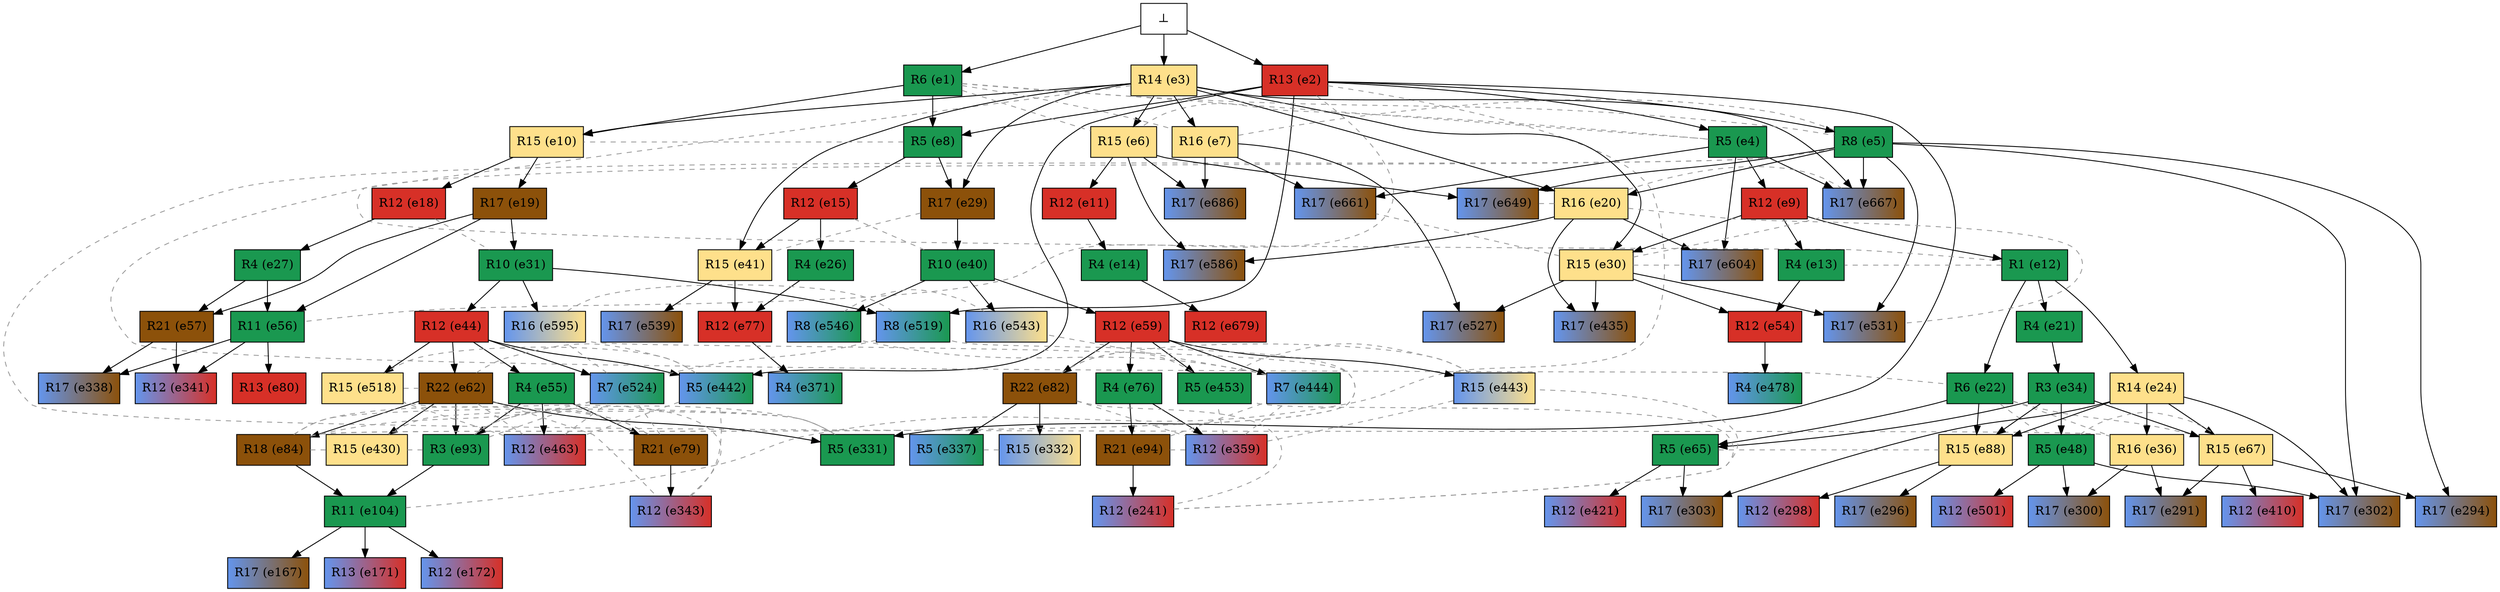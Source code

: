 digraph test {
  e2 -> e4;
  e2 -> e5;
  e3 -> e6;
  e3 -> e7;
  e1 -> e8;
  e2 -> e8;
  e4 -> e9;
  e1 -> e10;
  e3 -> e10;
  e6 -> e11;
  e9 -> e12;
  e9 -> e13;
  e11 -> e14;
  e8 -> e15;
  e10 -> e18;
  e10 -> e19;
  e3 -> e20;
  e5 -> e20;
  e12 -> e21;
  e12 -> e22;
  e12 -> e24;
  e15 -> e26;
  e18 -> e27;
  e3 -> e29;
  e8 -> e29;
  e3 -> e30;
  e9 -> e30;
  e19 -> e31;
  e21 -> e34;
  e24 -> e36;
  e29 -> e40;
  e3 -> e41;
  e15 -> e41;
  e31 -> e44;
  e34 -> e48;
  e13 -> e54;
  e30 -> e54;
  e44 -> e55;
  e19 -> e56;
  e27 -> e56;
  e19 -> e57;
  e27 -> e57;
  e40 -> e59;
  e44 -> e62;
  e22 -> e65;
  e34 -> e65;
  e24 -> e67;
  e34 -> e67;
  e59 -> e76;
  e26 -> e77;
  e41 -> e77;
  e55 -> e79;
  e56 -> e80;
  e59 -> e82;
  e62 -> e84;
  e22 -> e88;
  e24 -> e88;
  e34 -> e88;
  e55 -> e93;
  e62 -> e93;
  e76 -> e94;
  e84 -> e104;
  e93 -> e104;
  e104 -> e167;
  e104 -> e171;
  e104 -> e172;
  e94 -> e241;
  e36 -> e291;
  e67 -> e291;
  e5 -> e294;
  e67 -> e294;
  e88 -> e296;
  e88 -> e298;
  e36 -> e300;
  e48 -> e300;
  e5 -> e302;
  e24 -> e302;
  e48 -> e302;
  e24 -> e303;
  e65 -> e303;
  e2 -> e331;
  e62 -> e331;
  e82 -> e332;
  e82 -> e337;
  e56 -> e338;
  e57 -> e338;
  e56 -> e341;
  e57 -> e341;
  e79 -> e343;
  e76 -> e359;
  e77 -> e371;
  e67 -> e410;
  e65 -> e421;
  e62 -> e430;
  e20 -> e435;
  e30 -> e435;
  e2 -> e442;
  e44 -> e442;
  e59 -> e443;
  e59 -> e444;
  e59 -> e453;
  e55 -> e463;
  e54 -> e478;
  e48 -> e501;
  e44 -> e518;
  e2 -> e519;
  e31 -> e519;
  e44 -> e524;
  e7 -> e527;
  e30 -> e527;
  e5 -> e531;
  e30 -> e531;
  e41 -> e539;
  e40 -> e543;
  e40 -> e546;
  e6 -> e586;
  e20 -> e586;
  e31 -> e595;
  e4 -> e604;
  e20 -> e604;
  e5 -> e649;
  e6 -> e649;
  e4 -> e661;
  e7 -> e661;
  e3 -> e667;
  e4 -> e667;
  e5 -> e667;
  e14 -> e679;
  e6 -> e686;
  e7 -> e686;
  e0 -> e1;
  e0 -> e2;
  e0 -> e3;

//conflicts
  e1 -> e4 [arrowhead=none color=gray60 style=dashed constraint=false];
  e1 -> e5 [arrowhead=none color=gray60 style=dashed constraint=false];
  e1 -> e6 [arrowhead=none color=gray60 style=dashed constraint=false];
  e1 -> e7 [arrowhead=none color=gray60 style=dashed constraint=false];
  e2 -> e56 [arrowhead=none color=gray60 style=dashed constraint=false];
  e2 -> e104 [arrowhead=none color=gray60 style=dashed constraint=false];
  e3 -> e12 [arrowhead=none color=gray60 style=dashed constraint=false];
  e4 -> e6 [arrowhead=none color=gray60 style=dashed constraint=false];
  e5 -> e7 [arrowhead=none color=gray60 style=dashed constraint=false];
  e5 -> e22 [arrowhead=none color=gray60 style=dashed constraint=false];
  e5 -> e36 [arrowhead=none color=gray60 style=dashed constraint=false];
  e8 -> e10 [arrowhead=none color=gray60 style=dashed constraint=false];
  e12 -> e13 [arrowhead=none color=gray60 style=dashed constraint=false];
  e15 -> e40 [arrowhead=none color=gray60 style=dashed constraint=false];
  e18 -> e31 [arrowhead=none color=gray60 style=dashed constraint=false];
  e20 -> e531 [arrowhead=none color=gray60 style=dashed constraint=false];
  e20 -> e649 [arrowhead=none color=gray60 style=dashed constraint=false];
  e20 -> e667 [arrowhead=none color=gray60 style=dashed constraint=false];
  e22 -> e36 [arrowhead=none color=gray60 style=dashed constraint=false];
  e22 -> e48 [arrowhead=none color=gray60 style=dashed constraint=false];
  e22 -> e67 [arrowhead=none color=gray60 style=dashed constraint=false];
  e29 -> e41 [arrowhead=none color=gray60 style=dashed constraint=false];
  e30 -> e604 [arrowhead=none color=gray60 style=dashed constraint=false];
  e30 -> e661 [arrowhead=none color=gray60 style=dashed constraint=false];
  e30 -> e667 [arrowhead=none color=gray60 style=dashed constraint=false];
  e48 -> e67 [arrowhead=none color=gray60 style=dashed constraint=false];
  e62 -> e343 [arrowhead=none color=gray60 style=dashed constraint=false];
  e62 -> e442 [arrowhead=none color=gray60 style=dashed constraint=false];
  e62 -> e463 [arrowhead=none color=gray60 style=dashed constraint=false];
  e62 -> e518 [arrowhead=none color=gray60 style=dashed constraint=false];
  e65 -> e88 [arrowhead=none color=gray60 style=dashed constraint=false];
  e79 -> e84 [arrowhead=none color=gray60 style=dashed constraint=false];
  e79 -> e93 [arrowhead=none color=gray60 style=dashed constraint=false];
  e79 -> e463 [arrowhead=none color=gray60 style=dashed constraint=false];
  e79 -> e524 [arrowhead=none color=gray60 style=dashed constraint=false];
  e82 -> e241 [arrowhead=none color=gray60 style=dashed constraint=false];
  e82 -> e359 [arrowhead=none color=gray60 style=dashed constraint=false];
  e82 -> e443 [arrowhead=none color=gray60 style=dashed constraint=false];
  e82 -> e453 [arrowhead=none color=gray60 style=dashed constraint=false];
  e84 -> e331 [arrowhead=none color=gray60 style=dashed constraint=false];
  e84 -> e430 [arrowhead=none color=gray60 style=dashed constraint=false];
  e84 -> e519 [arrowhead=none color=gray60 style=dashed constraint=false];
  e84 -> e524 [arrowhead=none color=gray60 style=dashed constraint=false];
  e84 -> e595 [arrowhead=none color=gray60 style=dashed constraint=false];
  e93 -> e331 [arrowhead=none color=gray60 style=dashed constraint=false];
  e93 -> e430 [arrowhead=none color=gray60 style=dashed constraint=false];
  e93 -> e524 [arrowhead=none color=gray60 style=dashed constraint=false];
  e94 -> e359 [arrowhead=none color=gray60 style=dashed constraint=false];
  e94 -> e444 [arrowhead=none color=gray60 style=dashed constraint=false];
  e241 -> e443 [arrowhead=none color=gray60 style=dashed constraint=false];
  e241 -> e453 [arrowhead=none color=gray60 style=dashed constraint=false];
  e331 -> e430 [arrowhead=none color=gray60 style=dashed constraint=false];
  e332 -> e337 [arrowhead=none color=gray60 style=dashed constraint=false];
  e343 -> e442 [arrowhead=none color=gray60 style=dashed constraint=false];
  e343 -> e518 [arrowhead=none color=gray60 style=dashed constraint=false];
  e359 -> e443 [arrowhead=none color=gray60 style=dashed constraint=false];
  e359 -> e444 [arrowhead=none color=gray60 style=dashed constraint=false];
  e359 -> e453 [arrowhead=none color=gray60 style=dashed constraint=false];
  e442 -> e463 [arrowhead=none color=gray60 style=dashed constraint=false];
  e442 -> e518 [arrowhead=none color=gray60 style=dashed constraint=false];
  e443 -> e453 [arrowhead=none color=gray60 style=dashed constraint=false];
  e444 -> e543 [arrowhead=none color=gray60 style=dashed constraint=false];
  e444 -> e546 [arrowhead=none color=gray60 style=dashed constraint=false];
  e463 -> e518 [arrowhead=none color=gray60 style=dashed constraint=false];
  e463 -> e524 [arrowhead=none color=gray60 style=dashed constraint=false];
  e519 -> e524 [arrowhead=none color=gray60 style=dashed constraint=false];
  e519 -> e595 [arrowhead=none color=gray60 style=dashed constraint=false];
  e524 -> e595 [arrowhead=none color=gray60 style=dashed constraint=false];
  e543 -> e546 [arrowhead=none color=gray60 style=dashed constraint=false];

  e1 [color="black" fillcolor="#1a9850:#1a9850" label="R6 (e1)" shape=box style=filled];
  e2 [color="black" fillcolor="#d73027:#d73027" label="R13 (e2)" shape=box style=filled];
  e3 [color="black" fillcolor="#fee08b:#fee08b" label="R14 (e3)" shape=box style=filled];
  e4 [color="black" fillcolor="#1a9850:#1a9850" label="R5 (e4)" shape=box style=filled];
  e5 [color="black" fillcolor="#1a9850:#1a9850" label="R8 (e5)" shape=box style=filled];
  e6 [color="black" fillcolor="#fee08b:#fee08b" label="R15 (e6)" shape=box style=filled];
  e7 [color="black" fillcolor="#fee08b:#fee08b" label="R16 (e7)" shape=box style=filled];
  e8 [color="black" fillcolor="#1a9850:#1a9850" label="R5 (e8)" shape=box style=filled];
  e9 [color="black" fillcolor="#d73027:#d73027" label="R12 (e9)" shape=box style=filled];
  e10 [color="black" fillcolor="#fee08b:#fee08b" label="R15 (e10)" shape=box style=filled];
  e11 [color="black" fillcolor="#d73027:#d73027" label="R12 (e11)" shape=box style=filled];
  e12 [color="black" fillcolor="#1a9850:#1a9850" label="R1 (e12)" shape=box style=filled];
  e13 [color="black" fillcolor="#1a9850:#1a9850" label="R4 (e13)" shape=box style=filled];
  e14 [color="black" fillcolor="#1a9850:#1a9850" label="R4 (e14)" shape=box style=filled];
  e15 [color="black" fillcolor="#d73027:#d73027" label="R12 (e15)" shape=box style=filled];
  e18 [color="black" fillcolor="#d73027:#d73027" label="R12 (e18)" shape=box style=filled];
  e19 [color="black" fillcolor="#8c510a:#8c510a" label="R17 (e19)" shape=box style=filled];
  e20 [color="black" fillcolor="#fee08b:#fee08b" label="R16 (e20)" shape=box style=filled];
  e21 [color="black" fillcolor="#1a9850:#1a9850" label="R4 (e21)" shape=box style=filled];
  e22 [color="black" fillcolor="#1a9850:#1a9850" label="R6 (e22)" shape=box style=filled];
  e24 [color="black" fillcolor="#fee08b:#fee08b" label="R14 (e24)" shape=box style=filled];
  e26 [color="black" fillcolor="#1a9850:#1a9850" label="R4 (e26)" shape=box style=filled];
  e27 [color="black" fillcolor="#1a9850:#1a9850" label="R4 (e27)" shape=box style=filled];
  e29 [color="black" fillcolor="#8c510a:#8c510a" label="R17 (e29)" shape=box style=filled];
  e30 [color="black" fillcolor="#fee08b:#fee08b" label="R15 (e30)" shape=box style=filled];
  e31 [color="black" fillcolor="#1a9850:#1a9850" label="R10 (e31)" shape=box style=filled];
  e34 [color="black" fillcolor="#1a9850:#1a9850" label="R3 (e34)" shape=box style=filled];
  e36 [color="black" fillcolor="#fee08b:#fee08b" label="R16 (e36)" shape=box style=filled];
  e40 [color="black" fillcolor="#1a9850:#1a9850" label="R10 (e40)" shape=box style=filled];
  e41 [color="black" fillcolor="#fee08b:#fee08b" label="R15 (e41)" shape=box style=filled];
  e44 [color="black" fillcolor="#d73027:#d73027" label="R12 (e44)" shape=box style=filled];
  e48 [color="black" fillcolor="#1a9850:#1a9850" label="R5 (e48)" shape=box style=filled];
  e54 [color="black" fillcolor="#d73027:#d73027" label="R12 (e54)" shape=box style=filled];
  e55 [color="black" fillcolor="#1a9850:#1a9850" label="R4 (e55)" shape=box style=filled];
  e56 [color="black" fillcolor="#1a9850:#1a9850" label="R11 (e56)" shape=box style=filled];
  e57 [color="black" fillcolor="#8c510a:#8c510a" label="R21 (e57)" shape=box style=filled];
  e59 [color="black" fillcolor="#d73027:#d73027" label="R12 (e59)" shape=box style=filled];
  e62 [color="black" fillcolor="#8c510a:#8c510a" label="R22 (e62)" shape=box style=filled];
  e65 [color="black" fillcolor="#1a9850:#1a9850" label="R5 (e65)" shape=box style=filled];
  e67 [color="black" fillcolor="#fee08b:#fee08b" label="R15 (e67)" shape=box style=filled];
  e76 [color="black" fillcolor="#1a9850:#1a9850" label="R4 (e76)" shape=box style=filled];
  e77 [color="black" fillcolor="#d73027:#d73027" label="R12 (e77)" shape=box style=filled];
  e79 [color="black" fillcolor="#8c510a:#8c510a" label="R21 (e79)" shape=box style=filled];
  e80 [color="black" fillcolor="#d73027:#d73027" label="R13 (e80)" shape=box style=filled];
  e82 [color="black" fillcolor="#8c510a:#8c510a" label="R22 (e82)" shape=box style=filled];
  e84 [color="black" fillcolor="#8c510a:#8c510a" label="R18 (e84)" shape=box style=filled];
  e88 [color="black" fillcolor="#fee08b:#fee08b" label="R15 (e88)" shape=box style=filled];
  e93 [color="black" fillcolor="#1a9850:#1a9850" label="R3 (e93)" shape=box style=filled];
  e94 [color="black" fillcolor="#8c510a:#8c510a" label="R21 (e94)" shape=box style=filled];
  e104 [color="black" fillcolor="#1a9850:#1a9850" label="R11 (e104)" shape=box style=filled];
  e167 [color="black" fillcolor="cornflowerblue:#8c510a" label="R17 (e167)" shape=box style=filled];
  e171 [color="black" fillcolor="cornflowerblue:#d73027" label="R13 (e171)" shape=box style=filled];
  e172 [color="black" fillcolor="cornflowerblue:#d73027" label="R12 (e172)" shape=box style=filled];
  e241 [color="black" fillcolor="cornflowerblue:#d73027" label="R12 (e241)" shape=box style=filled];
  e291 [color="black" fillcolor="cornflowerblue:#8c510a" label="R17 (e291)" shape=box style=filled];
  e294 [color="black" fillcolor="cornflowerblue:#8c510a" label="R17 (e294)" shape=box style=filled];
  e296 [color="black" fillcolor="cornflowerblue:#8c510a" label="R17 (e296)" shape=box style=filled];
  e298 [color="black" fillcolor="cornflowerblue:#d73027" label="R12 (e298)" shape=box style=filled];
  e300 [color="black" fillcolor="cornflowerblue:#8c510a" label="R17 (e300)" shape=box style=filled];
  e302 [color="black" fillcolor="cornflowerblue:#8c510a" label="R17 (e302)" shape=box style=filled];
  e303 [color="black" fillcolor="cornflowerblue:#8c510a" label="R17 (e303)" shape=box style=filled];
  e331 [color="black" fillcolor="#1a9850:#1a9850" label="R5 (e331)" shape=box style=filled];
  e332 [color="black" fillcolor="cornflowerblue:#fee08b" label="R15 (e332)" shape=box style=filled];
  e337 [color="black" fillcolor="cornflowerblue:#1a9850" label="R5 (e337)" shape=box style=filled];
  e338 [color="black" fillcolor="cornflowerblue:#8c510a" label="R17 (e338)" shape=box style=filled];
  e341 [color="black" fillcolor="cornflowerblue:#d73027" label="R12 (e341)" shape=box style=filled];
  e343 [color="black" fillcolor="cornflowerblue:#d73027" label="R12 (e343)" shape=box style=filled];
  e359 [color="black" fillcolor="cornflowerblue:#d73027" label="R12 (e359)" shape=box style=filled];
  e371 [color="black" fillcolor="cornflowerblue:#1a9850" label="R4 (e371)" shape=box style=filled];
  e410 [color="black" fillcolor="cornflowerblue:#d73027" label="R12 (e410)" shape=box style=filled];
  e421 [color="black" fillcolor="cornflowerblue:#d73027" label="R12 (e421)" shape=box style=filled];
  e430 [color="black" fillcolor="#fee08b:#fee08b" label="R15 (e430)" shape=box style=filled];
  e435 [color="black" fillcolor="cornflowerblue:#8c510a" label="R17 (e435)" shape=box style=filled];
  e442 [color="black" fillcolor="cornflowerblue:#1a9850" label="R5 (e442)" shape=box style=filled];
  e443 [color="black" fillcolor="cornflowerblue:#fee08b" label="R15 (e443)" shape=box style=filled];
  e444 [color="black" fillcolor="cornflowerblue:#1a9850" label="R7 (e444)" shape=box style=filled];
  e453 [color="black" fillcolor="#1a9850:#1a9850" label="R5 (e453)" shape=box style=filled];
  e463 [color="black" fillcolor="cornflowerblue:#d73027" label="R12 (e463)" shape=box style=filled];
  e478 [color="black" fillcolor="cornflowerblue:#1a9850" label="R4 (e478)" shape=box style=filled];
  e501 [color="black" fillcolor="cornflowerblue:#d73027" label="R12 (e501)" shape=box style=filled];
  e518 [color="black" fillcolor="#fee08b:#fee08b" label="R15 (e518)" shape=box style=filled];
  e519 [color="black" fillcolor="cornflowerblue:#1a9850" label="R8 (e519)" shape=box style=filled];
  e524 [color="black" fillcolor="cornflowerblue:#1a9850" label="R7 (e524)" shape=box style=filled];
  e527 [color="black" fillcolor="cornflowerblue:#8c510a" label="R17 (e527)" shape=box style=filled];
  e531 [color="black" fillcolor="cornflowerblue:#8c510a" label="R17 (e531)" shape=box style=filled];
  e539 [color="black" fillcolor="cornflowerblue:#8c510a" label="R17 (e539)" shape=box style=filled];
  e543 [color="black" fillcolor="cornflowerblue:#fee08b" label="R16 (e543)" shape=box style=filled];
  e546 [color="black" fillcolor="cornflowerblue:#1a9850" label="R8 (e546)" shape=box style=filled];
  e586 [color="black" fillcolor="cornflowerblue:#8c510a" label="R17 (e586)" shape=box style=filled];
  e595 [color="black" fillcolor="cornflowerblue:#fee08b" label="R16 (e595)" shape=box style=filled];
  e604 [color="black" fillcolor="cornflowerblue:#8c510a" label="R17 (e604)" shape=box style=filled];
  e649 [color="black" fillcolor="cornflowerblue:#8c510a" label="R17 (e649)" shape=box style=filled];
  e661 [color="black" fillcolor="cornflowerblue:#8c510a" label="R17 (e661)" shape=box style=filled];
  e667 [color="black" fillcolor="cornflowerblue:#8c510a" label="R17 (e667)" shape=box style=filled];
  e679 [color="black" fillcolor="#d73027:#d73027" label="R12 (e679)" shape=box style=filled];
  e686 [color="black" fillcolor="cornflowerblue:#8c510a" label="R17 (e686)" shape=box style=filled];
  e0 [fillcolor="white" label="⊥" shape=box style=filled];
}
